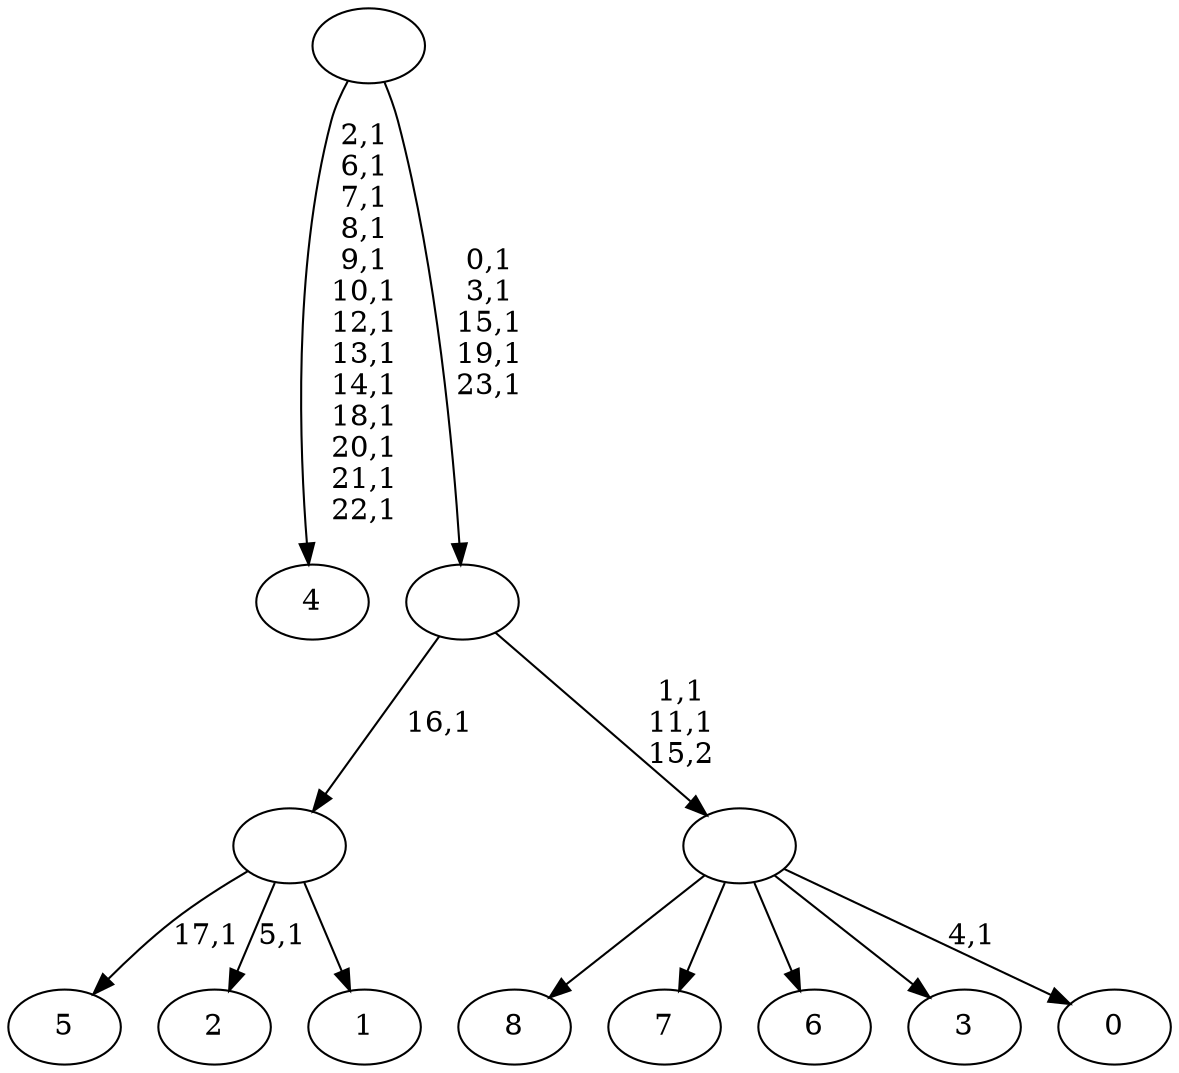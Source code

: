 digraph T {
	33 [label="8"]
	32 [label="7"]
	31 [label="6"]
	30 [label="5"]
	28 [label="4"]
	14 [label="3"]
	13 [label="2"]
	11 [label="1"]
	10 [label=""]
	9 [label="0"]
	7 [label=""]
	5 [label=""]
	0 [label=""]
	10 -> 13 [label="5,1"]
	10 -> 30 [label="17,1"]
	10 -> 11 [label=""]
	7 -> 9 [label="4,1"]
	7 -> 33 [label=""]
	7 -> 32 [label=""]
	7 -> 31 [label=""]
	7 -> 14 [label=""]
	5 -> 7 [label="1,1\n11,1\n15,2"]
	5 -> 10 [label="16,1"]
	0 -> 5 [label="0,1\n3,1\n15,1\n19,1\n23,1"]
	0 -> 28 [label="2,1\n6,1\n7,1\n8,1\n9,1\n10,1\n12,1\n13,1\n14,1\n18,1\n20,1\n21,1\n22,1"]
}
